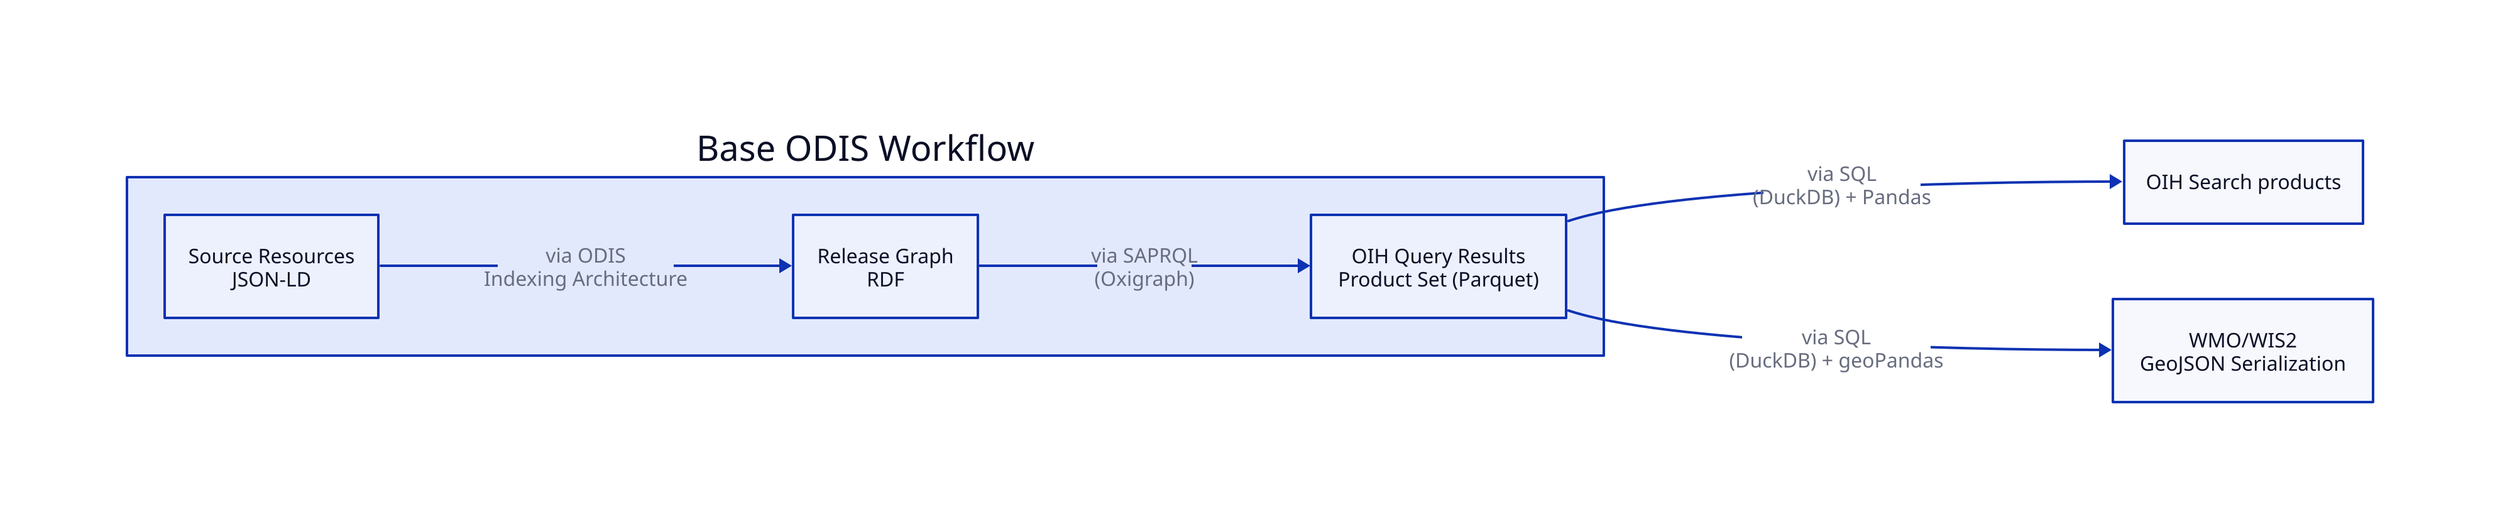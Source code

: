 direction: right


wmo: WMO/WIS2 \n GeoJSON Serialization
oih: OIH Search products

b: Base ODIS Workflow {
s: Source Resources \n JSON-LD
rg: Release Graph \n RDF
ps: OIH Query Results \n Product Set (Parquet)
s -> rg: via ODIS \nIndexing Architecture

rg -> ps: via SAPRQL \n (Oxigraph)

}

b.ps -> oih: via  SQL \n(DuckDB) + Pandas
b.ps -> wmo: via SQL \n(DuckDB) + geoPandas
